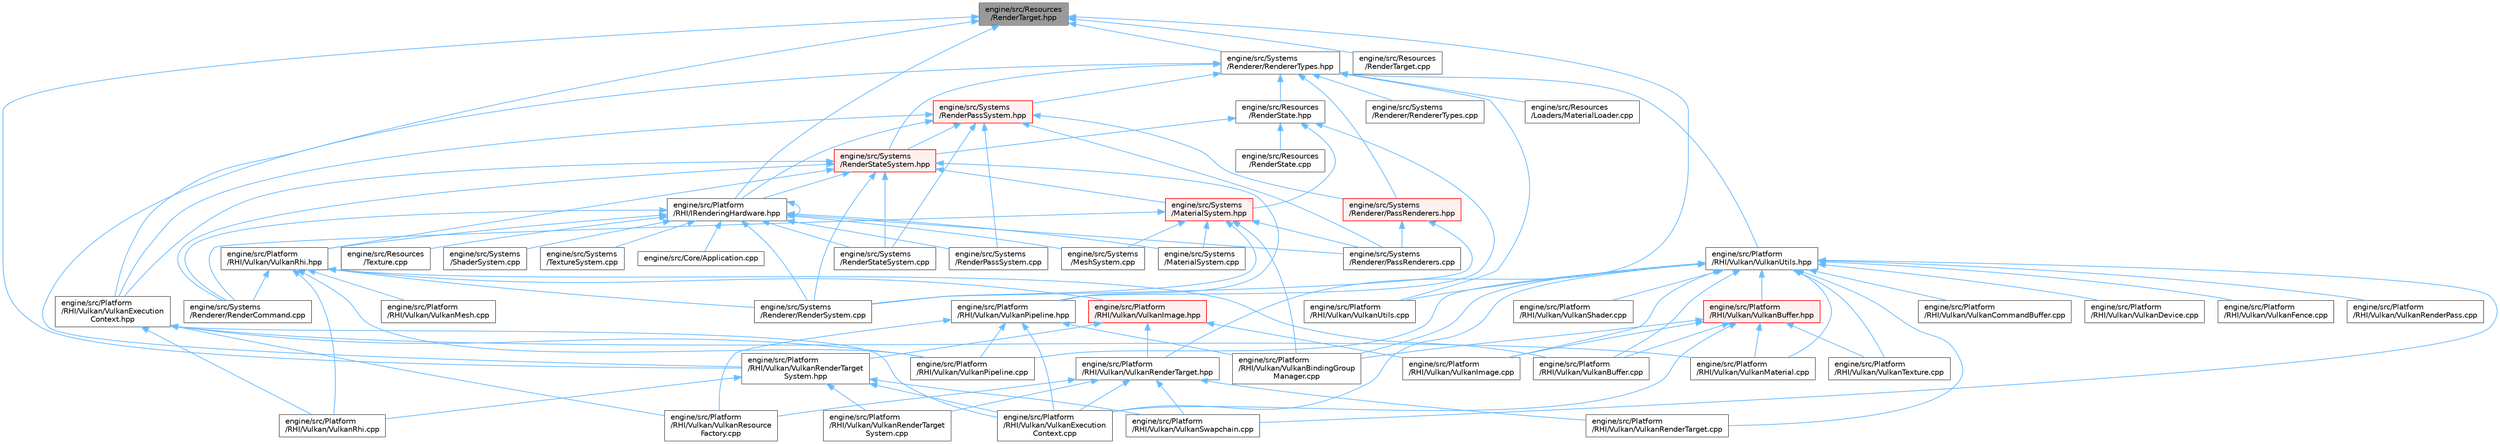 digraph "engine/src/Resources/RenderTarget.hpp"
{
 // LATEX_PDF_SIZE
  bgcolor="transparent";
  edge [fontname=Helvetica,fontsize=10,labelfontname=Helvetica,labelfontsize=10];
  node [fontname=Helvetica,fontsize=10,shape=box,height=0.2,width=0.4];
  Node1 [id="Node000001",label="engine/src/Resources\l/RenderTarget.hpp",height=0.2,width=0.4,color="gray40", fillcolor="grey60", style="filled", fontcolor="black",tooltip=" "];
  Node1 -> Node2 [id="edge1_Node000001_Node000002",dir="back",color="steelblue1",style="solid",tooltip=" "];
  Node2 [id="Node000002",label="engine/src/Platform\l/RHI/IRenderingHardware.hpp",height=0.2,width=0.4,color="grey40", fillcolor="white", style="filled",URL="$_i_rendering_hardware_8hpp.html",tooltip=" "];
  Node2 -> Node3 [id="edge2_Node000002_Node000003",dir="back",color="steelblue1",style="solid",tooltip=" "];
  Node3 [id="Node000003",label="engine/src/Core/Application.cpp",height=0.2,width=0.4,color="grey40", fillcolor="white", style="filled",URL="$_application_8cpp.html",tooltip=" "];
  Node2 -> Node2 [id="edge3_Node000002_Node000002",dir="back",color="steelblue1",style="solid",tooltip=" "];
  Node2 -> Node4 [id="edge4_Node000002_Node000004",dir="back",color="steelblue1",style="solid",tooltip=" "];
  Node4 [id="Node000004",label="engine/src/Platform\l/RHI/Vulkan/VulkanRhi.hpp",height=0.2,width=0.4,color="grey40", fillcolor="white", style="filled",URL="$_vulkan_rhi_8hpp.html",tooltip=" "];
  Node4 -> Node5 [id="edge5_Node000004_Node000005",dir="back",color="steelblue1",style="solid",tooltip=" "];
  Node5 [id="Node000005",label="engine/src/Platform\l/RHI/Vulkan/VulkanBuffer.cpp",height=0.2,width=0.4,color="grey40", fillcolor="white", style="filled",URL="$_vulkan_buffer_8cpp.html",tooltip=" "];
  Node4 -> Node6 [id="edge6_Node000004_Node000006",dir="back",color="steelblue1",style="solid",tooltip=" "];
  Node6 [id="Node000006",label="engine/src/Platform\l/RHI/Vulkan/VulkanImage.hpp",height=0.2,width=0.4,color="red", fillcolor="#FFF0F0", style="filled",URL="$_vulkan_image_8hpp.html",tooltip=" "];
  Node6 -> Node7 [id="edge7_Node000006_Node000007",dir="back",color="steelblue1",style="solid",tooltip=" "];
  Node7 [id="Node000007",label="engine/src/Platform\l/RHI/Vulkan/VulkanImage.cpp",height=0.2,width=0.4,color="grey40", fillcolor="white", style="filled",URL="$_vulkan_image_8cpp.html",tooltip=" "];
  Node6 -> Node8 [id="edge8_Node000006_Node000008",dir="back",color="steelblue1",style="solid",tooltip=" "];
  Node8 [id="Node000008",label="engine/src/Platform\l/RHI/Vulkan/VulkanRenderTarget.hpp",height=0.2,width=0.4,color="grey40", fillcolor="white", style="filled",URL="$_vulkan_render_target_8hpp.html",tooltip=" "];
  Node8 -> Node9 [id="edge9_Node000008_Node000009",dir="back",color="steelblue1",style="solid",tooltip=" "];
  Node9 [id="Node000009",label="engine/src/Platform\l/RHI/Vulkan/VulkanExecution\lContext.cpp",height=0.2,width=0.4,color="grey40", fillcolor="white", style="filled",URL="$_vulkan_execution_context_8cpp.html",tooltip=" "];
  Node8 -> Node10 [id="edge10_Node000008_Node000010",dir="back",color="steelblue1",style="solid",tooltip=" "];
  Node10 [id="Node000010",label="engine/src/Platform\l/RHI/Vulkan/VulkanRenderTarget.cpp",height=0.2,width=0.4,color="grey40", fillcolor="white", style="filled",URL="$_vulkan_render_target_8cpp.html",tooltip=" "];
  Node8 -> Node11 [id="edge11_Node000008_Node000011",dir="back",color="steelblue1",style="solid",tooltip=" "];
  Node11 [id="Node000011",label="engine/src/Platform\l/RHI/Vulkan/VulkanRenderTarget\lSystem.cpp",height=0.2,width=0.4,color="grey40", fillcolor="white", style="filled",URL="$_vulkan_render_target_system_8cpp.html",tooltip=" "];
  Node8 -> Node12 [id="edge12_Node000008_Node000012",dir="back",color="steelblue1",style="solid",tooltip=" "];
  Node12 [id="Node000012",label="engine/src/Platform\l/RHI/Vulkan/VulkanResource\lFactory.cpp",height=0.2,width=0.4,color="grey40", fillcolor="white", style="filled",URL="$_vulkan_resource_factory_8cpp.html",tooltip=" "];
  Node8 -> Node13 [id="edge13_Node000008_Node000013",dir="back",color="steelblue1",style="solid",tooltip=" "];
  Node13 [id="Node000013",label="engine/src/Platform\l/RHI/Vulkan/VulkanSwapchain.cpp",height=0.2,width=0.4,color="grey40", fillcolor="white", style="filled",URL="$_vulkan_swapchain_8cpp.html",tooltip=" "];
  Node6 -> Node14 [id="edge14_Node000006_Node000014",dir="back",color="steelblue1",style="solid",tooltip=" "];
  Node14 [id="Node000014",label="engine/src/Platform\l/RHI/Vulkan/VulkanRenderTarget\lSystem.hpp",height=0.2,width=0.4,color="grey40", fillcolor="white", style="filled",URL="$_vulkan_render_target_system_8hpp.html",tooltip=" "];
  Node14 -> Node9 [id="edge15_Node000014_Node000009",dir="back",color="steelblue1",style="solid",tooltip=" "];
  Node14 -> Node11 [id="edge16_Node000014_Node000011",dir="back",color="steelblue1",style="solid",tooltip=" "];
  Node14 -> Node15 [id="edge17_Node000014_Node000015",dir="back",color="steelblue1",style="solid",tooltip=" "];
  Node15 [id="Node000015",label="engine/src/Platform\l/RHI/Vulkan/VulkanRhi.cpp",height=0.2,width=0.4,color="grey40", fillcolor="white", style="filled",URL="$_vulkan_rhi_8cpp.html",tooltip=" "];
  Node14 -> Node13 [id="edge18_Node000014_Node000013",dir="back",color="steelblue1",style="solid",tooltip=" "];
  Node4 -> Node22 [id="edge19_Node000004_Node000022",dir="back",color="steelblue1",style="solid",tooltip=" "];
  Node22 [id="Node000022",label="engine/src/Platform\l/RHI/Vulkan/VulkanMesh.cpp",height=0.2,width=0.4,color="grey40", fillcolor="white", style="filled",URL="$_vulkan_mesh_8cpp.html",tooltip=" "];
  Node4 -> Node23 [id="edge20_Node000004_Node000023",dir="back",color="steelblue1",style="solid",tooltip=" "];
  Node23 [id="Node000023",label="engine/src/Platform\l/RHI/Vulkan/VulkanPipeline.cpp",height=0.2,width=0.4,color="grey40", fillcolor="white", style="filled",URL="$_vulkan_pipeline_8cpp.html",tooltip=" "];
  Node4 -> Node15 [id="edge21_Node000004_Node000015",dir="back",color="steelblue1",style="solid",tooltip=" "];
  Node4 -> Node24 [id="edge22_Node000004_Node000024",dir="back",color="steelblue1",style="solid",tooltip=" "];
  Node24 [id="Node000024",label="engine/src/Systems\l/Renderer/RenderCommand.cpp",height=0.2,width=0.4,color="grey40", fillcolor="white", style="filled",URL="$_render_command_8cpp.html",tooltip=" "];
  Node4 -> Node25 [id="edge23_Node000004_Node000025",dir="back",color="steelblue1",style="solid",tooltip=" "];
  Node25 [id="Node000025",label="engine/src/Systems\l/Renderer/RenderSystem.cpp",height=0.2,width=0.4,color="grey40", fillcolor="white", style="filled",URL="$_render_system_8cpp.html",tooltip=" "];
  Node2 -> Node26 [id="edge24_Node000002_Node000026",dir="back",color="steelblue1",style="solid",tooltip=" "];
  Node26 [id="Node000026",label="engine/src/Resources\l/Texture.cpp",height=0.2,width=0.4,color="grey40", fillcolor="white", style="filled",URL="$_texture_8cpp.html",tooltip=" "];
  Node2 -> Node27 [id="edge25_Node000002_Node000027",dir="back",color="steelblue1",style="solid",tooltip=" "];
  Node27 [id="Node000027",label="engine/src/Systems\l/MaterialSystem.cpp",height=0.2,width=0.4,color="grey40", fillcolor="white", style="filled",URL="$_material_system_8cpp.html",tooltip=" "];
  Node2 -> Node28 [id="edge26_Node000002_Node000028",dir="back",color="steelblue1",style="solid",tooltip=" "];
  Node28 [id="Node000028",label="engine/src/Systems\l/MeshSystem.cpp",height=0.2,width=0.4,color="grey40", fillcolor="white", style="filled",URL="$_mesh_system_8cpp.html",tooltip=" "];
  Node2 -> Node29 [id="edge27_Node000002_Node000029",dir="back",color="steelblue1",style="solid",tooltip=" "];
  Node29 [id="Node000029",label="engine/src/Systems\l/RenderPassSystem.cpp",height=0.2,width=0.4,color="grey40", fillcolor="white", style="filled",URL="$_render_pass_system_8cpp.html",tooltip=" "];
  Node2 -> Node30 [id="edge28_Node000002_Node000030",dir="back",color="steelblue1",style="solid",tooltip=" "];
  Node30 [id="Node000030",label="engine/src/Systems\l/RenderStateSystem.cpp",height=0.2,width=0.4,color="grey40", fillcolor="white", style="filled",URL="$_render_state_system_8cpp.html",tooltip=" "];
  Node2 -> Node31 [id="edge29_Node000002_Node000031",dir="back",color="steelblue1",style="solid",tooltip=" "];
  Node31 [id="Node000031",label="engine/src/Systems\l/Renderer/PassRenderers.cpp",height=0.2,width=0.4,color="grey40", fillcolor="white", style="filled",URL="$_pass_renderers_8cpp.html",tooltip=" "];
  Node2 -> Node24 [id="edge30_Node000002_Node000024",dir="back",color="steelblue1",style="solid",tooltip=" "];
  Node2 -> Node25 [id="edge31_Node000002_Node000025",dir="back",color="steelblue1",style="solid",tooltip=" "];
  Node2 -> Node32 [id="edge32_Node000002_Node000032",dir="back",color="steelblue1",style="solid",tooltip=" "];
  Node32 [id="Node000032",label="engine/src/Systems\l/ShaderSystem.cpp",height=0.2,width=0.4,color="grey40", fillcolor="white", style="filled",URL="$_shader_system_8cpp.html",tooltip=" "];
  Node2 -> Node33 [id="edge33_Node000002_Node000033",dir="back",color="steelblue1",style="solid",tooltip=" "];
  Node33 [id="Node000033",label="engine/src/Systems\l/TextureSystem.cpp",height=0.2,width=0.4,color="grey40", fillcolor="white", style="filled",URL="$_texture_system_8cpp.html",tooltip=" "];
  Node1 -> Node34 [id="edge34_Node000001_Node000034",dir="back",color="steelblue1",style="solid",tooltip=" "];
  Node34 [id="Node000034",label="engine/src/Platform\l/RHI/Vulkan/VulkanExecution\lContext.hpp",height=0.2,width=0.4,color="grey40", fillcolor="white", style="filled",URL="$_vulkan_execution_context_8hpp.html",tooltip=" "];
  Node34 -> Node9 [id="edge35_Node000034_Node000009",dir="back",color="steelblue1",style="solid",tooltip=" "];
  Node34 -> Node20 [id="edge36_Node000034_Node000020",dir="back",color="steelblue1",style="solid",tooltip=" "];
  Node20 [id="Node000020",label="engine/src/Platform\l/RHI/Vulkan/VulkanMaterial.cpp",height=0.2,width=0.4,color="grey40", fillcolor="white", style="filled",URL="$_vulkan_material_8cpp.html",tooltip=" "];
  Node34 -> Node23 [id="edge37_Node000034_Node000023",dir="back",color="steelblue1",style="solid",tooltip=" "];
  Node34 -> Node12 [id="edge38_Node000034_Node000012",dir="back",color="steelblue1",style="solid",tooltip=" "];
  Node34 -> Node15 [id="edge39_Node000034_Node000015",dir="back",color="steelblue1",style="solid",tooltip=" "];
  Node1 -> Node8 [id="edge40_Node000001_Node000008",dir="back",color="steelblue1",style="solid",tooltip=" "];
  Node1 -> Node14 [id="edge41_Node000001_Node000014",dir="back",color="steelblue1",style="solid",tooltip=" "];
  Node1 -> Node35 [id="edge42_Node000001_Node000035",dir="back",color="steelblue1",style="solid",tooltip=" "];
  Node35 [id="Node000035",label="engine/src/Resources\l/RenderTarget.cpp",height=0.2,width=0.4,color="grey40", fillcolor="white", style="filled",URL="$_render_target_8cpp.html",tooltip=" "];
  Node1 -> Node36 [id="edge43_Node000001_Node000036",dir="back",color="steelblue1",style="solid",tooltip=" "];
  Node36 [id="Node000036",label="engine/src/Systems\l/Renderer/RendererTypes.hpp",height=0.2,width=0.4,color="grey40", fillcolor="white", style="filled",URL="$_renderer_types_8hpp.html",tooltip=" "];
  Node36 -> Node14 [id="edge44_Node000036_Node000014",dir="back",color="steelblue1",style="solid",tooltip=" "];
  Node36 -> Node37 [id="edge45_Node000036_Node000037",dir="back",color="steelblue1",style="solid",tooltip=" "];
  Node37 [id="Node000037",label="engine/src/Platform\l/RHI/Vulkan/VulkanUtils.cpp",height=0.2,width=0.4,color="grey40", fillcolor="white", style="filled",URL="$_vulkan_utils_8cpp.html",tooltip=" "];
  Node36 -> Node38 [id="edge46_Node000036_Node000038",dir="back",color="steelblue1",style="solid",tooltip=" "];
  Node38 [id="Node000038",label="engine/src/Platform\l/RHI/Vulkan/VulkanUtils.hpp",height=0.2,width=0.4,color="grey40", fillcolor="white", style="filled",URL="$_vulkan_utils_8hpp.html",tooltip=" "];
  Node38 -> Node19 [id="edge47_Node000038_Node000019",dir="back",color="steelblue1",style="solid",tooltip=" "];
  Node19 [id="Node000019",label="engine/src/Platform\l/RHI/Vulkan/VulkanBindingGroup\lManager.cpp",height=0.2,width=0.4,color="grey40", fillcolor="white", style="filled",URL="$_vulkan_binding_group_manager_8cpp.html",tooltip=" "];
  Node38 -> Node5 [id="edge48_Node000038_Node000005",dir="back",color="steelblue1",style="solid",tooltip=" "];
  Node38 -> Node39 [id="edge49_Node000038_Node000039",dir="back",color="steelblue1",style="solid",tooltip=" "];
  Node39 [id="Node000039",label="engine/src/Platform\l/RHI/Vulkan/VulkanBuffer.hpp",height=0.2,width=0.4,color="red", fillcolor="#FFF0F0", style="filled",URL="$_vulkan_buffer_8hpp.html",tooltip=" "];
  Node39 -> Node19 [id="edge50_Node000039_Node000019",dir="back",color="steelblue1",style="solid",tooltip=" "];
  Node39 -> Node5 [id="edge51_Node000039_Node000005",dir="back",color="steelblue1",style="solid",tooltip=" "];
  Node39 -> Node9 [id="edge52_Node000039_Node000009",dir="back",color="steelblue1",style="solid",tooltip=" "];
  Node39 -> Node7 [id="edge53_Node000039_Node000007",dir="back",color="steelblue1",style="solid",tooltip=" "];
  Node39 -> Node20 [id="edge54_Node000039_Node000020",dir="back",color="steelblue1",style="solid",tooltip=" "];
  Node39 -> Node21 [id="edge55_Node000039_Node000021",dir="back",color="steelblue1",style="solid",tooltip=" "];
  Node21 [id="Node000021",label="engine/src/Platform\l/RHI/Vulkan/VulkanTexture.cpp",height=0.2,width=0.4,color="grey40", fillcolor="white", style="filled",URL="$_vulkan_texture_8cpp.html",tooltip=" "];
  Node38 -> Node41 [id="edge56_Node000038_Node000041",dir="back",color="steelblue1",style="solid",tooltip=" "];
  Node41 [id="Node000041",label="engine/src/Platform\l/RHI/Vulkan/VulkanCommandBuffer.cpp",height=0.2,width=0.4,color="grey40", fillcolor="white", style="filled",URL="$_vulkan_command_buffer_8cpp.html",tooltip=" "];
  Node38 -> Node42 [id="edge57_Node000038_Node000042",dir="back",color="steelblue1",style="solid",tooltip=" "];
  Node42 [id="Node000042",label="engine/src/Platform\l/RHI/Vulkan/VulkanDevice.cpp",height=0.2,width=0.4,color="grey40", fillcolor="white", style="filled",URL="$_vulkan_device_8cpp.html",tooltip=" "];
  Node38 -> Node9 [id="edge58_Node000038_Node000009",dir="back",color="steelblue1",style="solid",tooltip=" "];
  Node38 -> Node43 [id="edge59_Node000038_Node000043",dir="back",color="steelblue1",style="solid",tooltip=" "];
  Node43 [id="Node000043",label="engine/src/Platform\l/RHI/Vulkan/VulkanFence.cpp",height=0.2,width=0.4,color="grey40", fillcolor="white", style="filled",URL="$_vulkan_fence_8cpp.html",tooltip=" "];
  Node38 -> Node7 [id="edge60_Node000038_Node000007",dir="back",color="steelblue1",style="solid",tooltip=" "];
  Node38 -> Node20 [id="edge61_Node000038_Node000020",dir="back",color="steelblue1",style="solid",tooltip=" "];
  Node38 -> Node23 [id="edge62_Node000038_Node000023",dir="back",color="steelblue1",style="solid",tooltip=" "];
  Node38 -> Node17 [id="edge63_Node000038_Node000017",dir="back",color="steelblue1",style="solid",tooltip=" "];
  Node17 [id="Node000017",label="engine/src/Platform\l/RHI/Vulkan/VulkanRenderPass.cpp",height=0.2,width=0.4,color="grey40", fillcolor="white", style="filled",URL="$_vulkan_render_pass_8cpp.html",tooltip=" "];
  Node38 -> Node10 [id="edge64_Node000038_Node000010",dir="back",color="steelblue1",style="solid",tooltip=" "];
  Node38 -> Node44 [id="edge65_Node000038_Node000044",dir="back",color="steelblue1",style="solid",tooltip=" "];
  Node44 [id="Node000044",label="engine/src/Platform\l/RHI/Vulkan/VulkanShader.cpp",height=0.2,width=0.4,color="grey40", fillcolor="white", style="filled",URL="$_vulkan_shader_8cpp.html",tooltip=" "];
  Node38 -> Node13 [id="edge66_Node000038_Node000013",dir="back",color="steelblue1",style="solid",tooltip=" "];
  Node38 -> Node21 [id="edge67_Node000038_Node000021",dir="back",color="steelblue1",style="solid",tooltip=" "];
  Node38 -> Node37 [id="edge68_Node000038_Node000037",dir="back",color="steelblue1",style="solid",tooltip=" "];
  Node36 -> Node45 [id="edge69_Node000036_Node000045",dir="back",color="steelblue1",style="solid",tooltip=" "];
  Node45 [id="Node000045",label="engine/src/Resources\l/Loaders/MaterialLoader.cpp",height=0.2,width=0.4,color="grey40", fillcolor="white", style="filled",URL="$_material_loader_8cpp.html",tooltip=" "];
  Node36 -> Node46 [id="edge70_Node000036_Node000046",dir="back",color="steelblue1",style="solid",tooltip=" "];
  Node46 [id="Node000046",label="engine/src/Resources\l/RenderState.hpp",height=0.2,width=0.4,color="grey40", fillcolor="white", style="filled",URL="$_render_state_8hpp.html",tooltip=" "];
  Node46 -> Node47 [id="edge71_Node000046_Node000047",dir="back",color="steelblue1",style="solid",tooltip=" "];
  Node47 [id="Node000047",label="engine/src/Platform\l/RHI/Vulkan/VulkanPipeline.hpp",height=0.2,width=0.4,color="grey40", fillcolor="white", style="filled",URL="$_vulkan_pipeline_8hpp.html",tooltip=" "];
  Node47 -> Node19 [id="edge72_Node000047_Node000019",dir="back",color="steelblue1",style="solid",tooltip=" "];
  Node47 -> Node9 [id="edge73_Node000047_Node000009",dir="back",color="steelblue1",style="solid",tooltip=" "];
  Node47 -> Node23 [id="edge74_Node000047_Node000023",dir="back",color="steelblue1",style="solid",tooltip=" "];
  Node47 -> Node12 [id="edge75_Node000047_Node000012",dir="back",color="steelblue1",style="solid",tooltip=" "];
  Node46 -> Node48 [id="edge76_Node000046_Node000048",dir="back",color="steelblue1",style="solid",tooltip=" "];
  Node48 [id="Node000048",label="engine/src/Resources\l/RenderState.cpp",height=0.2,width=0.4,color="grey40", fillcolor="white", style="filled",URL="$_render_state_8cpp.html",tooltip=" "];
  Node46 -> Node49 [id="edge77_Node000046_Node000049",dir="back",color="steelblue1",style="solid",tooltip=" "];
  Node49 [id="Node000049",label="engine/src/Systems\l/MaterialSystem.hpp",height=0.2,width=0.4,color="red", fillcolor="#FFF0F0", style="filled",URL="$_material_system_8hpp.html",tooltip=" "];
  Node49 -> Node19 [id="edge78_Node000049_Node000019",dir="back",color="steelblue1",style="solid",tooltip=" "];
  Node49 -> Node27 [id="edge79_Node000049_Node000027",dir="back",color="steelblue1",style="solid",tooltip=" "];
  Node49 -> Node28 [id="edge80_Node000049_Node000028",dir="back",color="steelblue1",style="solid",tooltip=" "];
  Node49 -> Node31 [id="edge81_Node000049_Node000031",dir="back",color="steelblue1",style="solid",tooltip=" "];
  Node49 -> Node24 [id="edge82_Node000049_Node000024",dir="back",color="steelblue1",style="solid",tooltip=" "];
  Node49 -> Node25 [id="edge83_Node000049_Node000025",dir="back",color="steelblue1",style="solid",tooltip=" "];
  Node46 -> Node57 [id="edge84_Node000046_Node000057",dir="back",color="steelblue1",style="solid",tooltip=" "];
  Node57 [id="Node000057",label="engine/src/Systems\l/RenderStateSystem.hpp",height=0.2,width=0.4,color="red", fillcolor="#FFF0F0", style="filled",URL="$_render_state_system_8hpp.html",tooltip=" "];
  Node57 -> Node2 [id="edge85_Node000057_Node000002",dir="back",color="steelblue1",style="solid",tooltip=" "];
  Node57 -> Node34 [id="edge86_Node000057_Node000034",dir="back",color="steelblue1",style="solid",tooltip=" "];
  Node57 -> Node47 [id="edge87_Node000057_Node000047",dir="back",color="steelblue1",style="solid",tooltip=" "];
  Node57 -> Node4 [id="edge88_Node000057_Node000004",dir="back",color="steelblue1",style="solid",tooltip=" "];
  Node57 -> Node49 [id="edge89_Node000057_Node000049",dir="back",color="steelblue1",style="solid",tooltip=" "];
  Node57 -> Node30 [id="edge90_Node000057_Node000030",dir="back",color="steelblue1",style="solid",tooltip=" "];
  Node57 -> Node24 [id="edge91_Node000057_Node000024",dir="back",color="steelblue1",style="solid",tooltip=" "];
  Node57 -> Node25 [id="edge92_Node000057_Node000025",dir="back",color="steelblue1",style="solid",tooltip=" "];
  Node36 -> Node62 [id="edge93_Node000036_Node000062",dir="back",color="steelblue1",style="solid",tooltip=" "];
  Node62 [id="Node000062",label="engine/src/Systems\l/RenderPassSystem.hpp",height=0.2,width=0.4,color="red", fillcolor="#FFF0F0", style="filled",URL="$_render_pass_system_8hpp.html",tooltip=" "];
  Node62 -> Node2 [id="edge94_Node000062_Node000002",dir="back",color="steelblue1",style="solid",tooltip=" "];
  Node62 -> Node34 [id="edge95_Node000062_Node000034",dir="back",color="steelblue1",style="solid",tooltip=" "];
  Node62 -> Node29 [id="edge96_Node000062_Node000029",dir="back",color="steelblue1",style="solid",tooltip=" "];
  Node62 -> Node30 [id="edge97_Node000062_Node000030",dir="back",color="steelblue1",style="solid",tooltip=" "];
  Node62 -> Node57 [id="edge98_Node000062_Node000057",dir="back",color="steelblue1",style="solid",tooltip=" "];
  Node62 -> Node31 [id="edge99_Node000062_Node000031",dir="back",color="steelblue1",style="solid",tooltip=" "];
  Node62 -> Node64 [id="edge100_Node000062_Node000064",dir="back",color="steelblue1",style="solid",tooltip=" "];
  Node64 [id="Node000064",label="engine/src/Systems\l/Renderer/PassRenderers.hpp",height=0.2,width=0.4,color="red", fillcolor="#FFF0F0", style="filled",URL="$_pass_renderers_8hpp.html",tooltip=" "];
  Node64 -> Node31 [id="edge101_Node000064_Node000031",dir="back",color="steelblue1",style="solid",tooltip=" "];
  Node64 -> Node25 [id="edge102_Node000064_Node000025",dir="back",color="steelblue1",style="solid",tooltip=" "];
  Node36 -> Node57 [id="edge103_Node000036_Node000057",dir="back",color="steelblue1",style="solid",tooltip=" "];
  Node36 -> Node64 [id="edge104_Node000036_Node000064",dir="back",color="steelblue1",style="solid",tooltip=" "];
  Node36 -> Node71 [id="edge105_Node000036_Node000071",dir="back",color="steelblue1",style="solid",tooltip=" "];
  Node71 [id="Node000071",label="engine/src/Systems\l/Renderer/RendererTypes.cpp",height=0.2,width=0.4,color="grey40", fillcolor="white", style="filled",URL="$_renderer_types_8cpp.html",tooltip=" "];
}
